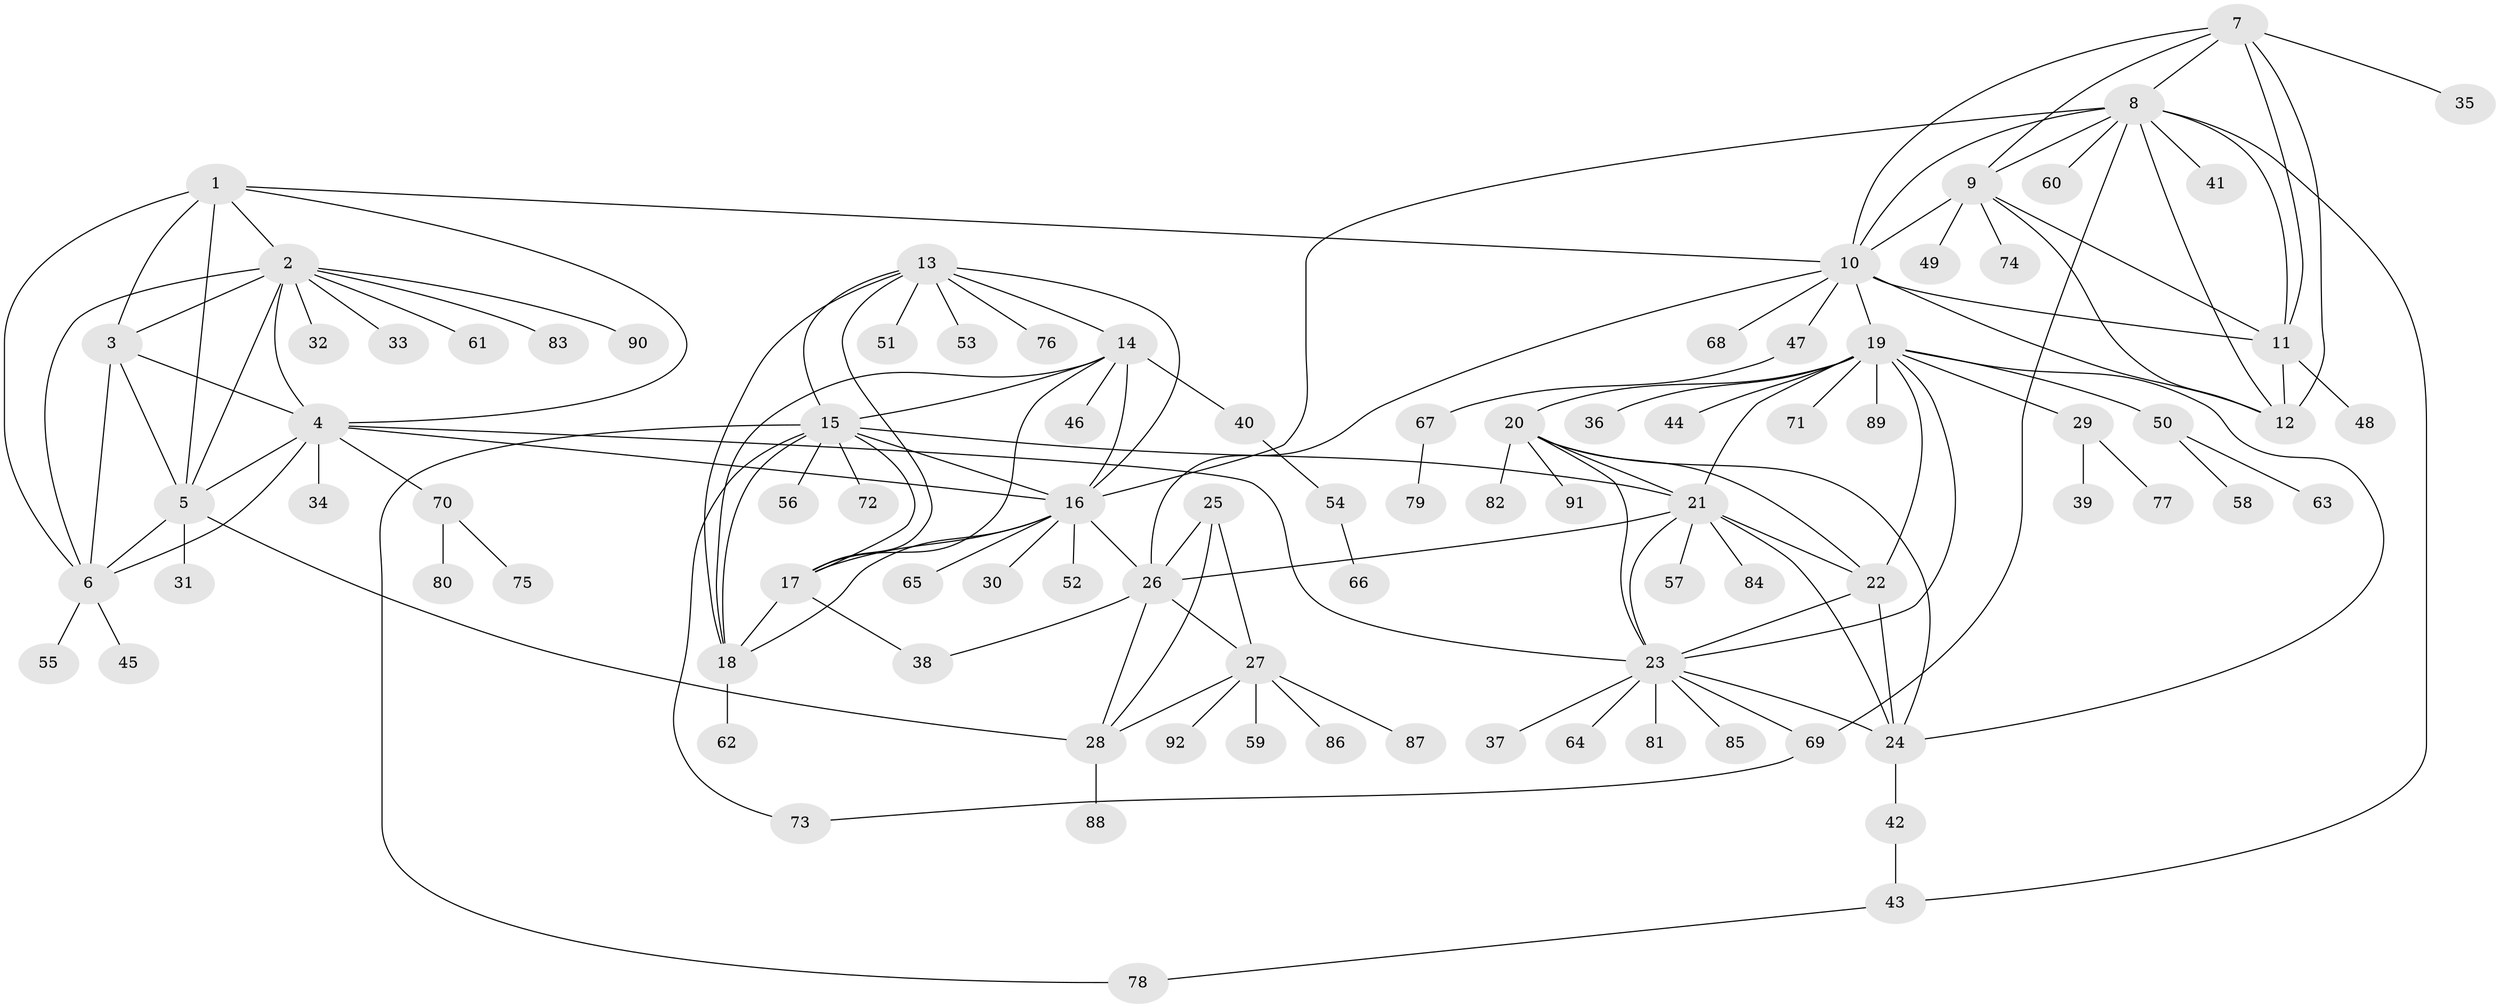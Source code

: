 // original degree distribution, {6: 0.03875968992248062, 11: 0.031007751937984496, 10: 0.023255813953488372, 8: 0.06976744186046512, 7: 0.023255813953488372, 9: 0.007751937984496124, 12: 0.015503875968992248, 13: 0.007751937984496124, 5: 0.015503875968992248, 3: 0.046511627906976744, 1: 0.6124031007751938, 2: 0.10852713178294573}
// Generated by graph-tools (version 1.1) at 2025/52/03/04/25 22:52:29]
// undirected, 92 vertices, 145 edges
graph export_dot {
  node [color=gray90,style=filled];
  1;
  2;
  3;
  4;
  5;
  6;
  7;
  8;
  9;
  10;
  11;
  12;
  13;
  14;
  15;
  16;
  17;
  18;
  19;
  20;
  21;
  22;
  23;
  24;
  25;
  26;
  27;
  28;
  29;
  30;
  31;
  32;
  33;
  34;
  35;
  36;
  37;
  38;
  39;
  40;
  41;
  42;
  43;
  44;
  45;
  46;
  47;
  48;
  49;
  50;
  51;
  52;
  53;
  54;
  55;
  56;
  57;
  58;
  59;
  60;
  61;
  62;
  63;
  64;
  65;
  66;
  67;
  68;
  69;
  70;
  71;
  72;
  73;
  74;
  75;
  76;
  77;
  78;
  79;
  80;
  81;
  82;
  83;
  84;
  85;
  86;
  87;
  88;
  89;
  90;
  91;
  92;
  1 -- 2 [weight=1.0];
  1 -- 3 [weight=1.0];
  1 -- 4 [weight=1.0];
  1 -- 5 [weight=1.0];
  1 -- 6 [weight=1.0];
  1 -- 10 [weight=1.0];
  2 -- 3 [weight=1.0];
  2 -- 4 [weight=1.0];
  2 -- 5 [weight=1.0];
  2 -- 6 [weight=1.0];
  2 -- 32 [weight=1.0];
  2 -- 33 [weight=1.0];
  2 -- 61 [weight=1.0];
  2 -- 83 [weight=1.0];
  2 -- 90 [weight=1.0];
  3 -- 4 [weight=1.0];
  3 -- 5 [weight=1.0];
  3 -- 6 [weight=1.0];
  4 -- 5 [weight=1.0];
  4 -- 6 [weight=1.0];
  4 -- 16 [weight=1.0];
  4 -- 23 [weight=1.0];
  4 -- 34 [weight=1.0];
  4 -- 70 [weight=1.0];
  5 -- 6 [weight=1.0];
  5 -- 28 [weight=1.0];
  5 -- 31 [weight=1.0];
  6 -- 45 [weight=1.0];
  6 -- 55 [weight=1.0];
  7 -- 8 [weight=1.0];
  7 -- 9 [weight=1.0];
  7 -- 10 [weight=1.0];
  7 -- 11 [weight=1.0];
  7 -- 12 [weight=1.0];
  7 -- 35 [weight=1.0];
  8 -- 9 [weight=1.0];
  8 -- 10 [weight=1.0];
  8 -- 11 [weight=1.0];
  8 -- 12 [weight=1.0];
  8 -- 16 [weight=1.0];
  8 -- 41 [weight=1.0];
  8 -- 43 [weight=1.0];
  8 -- 60 [weight=1.0];
  8 -- 69 [weight=1.0];
  9 -- 10 [weight=1.0];
  9 -- 11 [weight=1.0];
  9 -- 12 [weight=1.0];
  9 -- 49 [weight=1.0];
  9 -- 74 [weight=1.0];
  10 -- 11 [weight=1.0];
  10 -- 12 [weight=1.0];
  10 -- 19 [weight=1.0];
  10 -- 26 [weight=1.0];
  10 -- 47 [weight=1.0];
  10 -- 68 [weight=1.0];
  11 -- 12 [weight=1.0];
  11 -- 48 [weight=1.0];
  13 -- 14 [weight=1.0];
  13 -- 15 [weight=1.0];
  13 -- 16 [weight=1.0];
  13 -- 17 [weight=1.0];
  13 -- 18 [weight=1.0];
  13 -- 51 [weight=1.0];
  13 -- 53 [weight=1.0];
  13 -- 76 [weight=1.0];
  14 -- 15 [weight=1.0];
  14 -- 16 [weight=1.0];
  14 -- 17 [weight=1.0];
  14 -- 18 [weight=1.0];
  14 -- 40 [weight=1.0];
  14 -- 46 [weight=1.0];
  15 -- 16 [weight=1.0];
  15 -- 17 [weight=1.0];
  15 -- 18 [weight=1.0];
  15 -- 21 [weight=1.0];
  15 -- 56 [weight=1.0];
  15 -- 72 [weight=1.0];
  15 -- 73 [weight=1.0];
  15 -- 78 [weight=1.0];
  16 -- 17 [weight=1.0];
  16 -- 18 [weight=1.0];
  16 -- 26 [weight=1.0];
  16 -- 30 [weight=1.0];
  16 -- 52 [weight=1.0];
  16 -- 65 [weight=1.0];
  17 -- 18 [weight=1.0];
  17 -- 38 [weight=1.0];
  18 -- 62 [weight=2.0];
  19 -- 20 [weight=1.0];
  19 -- 21 [weight=1.0];
  19 -- 22 [weight=1.0];
  19 -- 23 [weight=1.0];
  19 -- 24 [weight=1.0];
  19 -- 29 [weight=1.0];
  19 -- 36 [weight=1.0];
  19 -- 44 [weight=1.0];
  19 -- 50 [weight=1.0];
  19 -- 71 [weight=1.0];
  19 -- 89 [weight=1.0];
  20 -- 21 [weight=1.0];
  20 -- 22 [weight=1.0];
  20 -- 23 [weight=1.0];
  20 -- 24 [weight=1.0];
  20 -- 82 [weight=1.0];
  20 -- 91 [weight=1.0];
  21 -- 22 [weight=1.0];
  21 -- 23 [weight=1.0];
  21 -- 24 [weight=1.0];
  21 -- 26 [weight=1.0];
  21 -- 57 [weight=1.0];
  21 -- 84 [weight=1.0];
  22 -- 23 [weight=1.0];
  22 -- 24 [weight=2.0];
  23 -- 24 [weight=1.0];
  23 -- 37 [weight=1.0];
  23 -- 64 [weight=1.0];
  23 -- 69 [weight=1.0];
  23 -- 81 [weight=1.0];
  23 -- 85 [weight=1.0];
  24 -- 42 [weight=1.0];
  25 -- 26 [weight=3.0];
  25 -- 27 [weight=1.0];
  25 -- 28 [weight=1.0];
  26 -- 27 [weight=3.0];
  26 -- 28 [weight=3.0];
  26 -- 38 [weight=1.0];
  27 -- 28 [weight=1.0];
  27 -- 59 [weight=1.0];
  27 -- 86 [weight=1.0];
  27 -- 87 [weight=1.0];
  27 -- 92 [weight=1.0];
  28 -- 88 [weight=1.0];
  29 -- 39 [weight=1.0];
  29 -- 77 [weight=1.0];
  40 -- 54 [weight=1.0];
  42 -- 43 [weight=1.0];
  43 -- 78 [weight=1.0];
  47 -- 67 [weight=1.0];
  50 -- 58 [weight=1.0];
  50 -- 63 [weight=1.0];
  54 -- 66 [weight=1.0];
  67 -- 79 [weight=1.0];
  69 -- 73 [weight=1.0];
  70 -- 75 [weight=1.0];
  70 -- 80 [weight=1.0];
}
